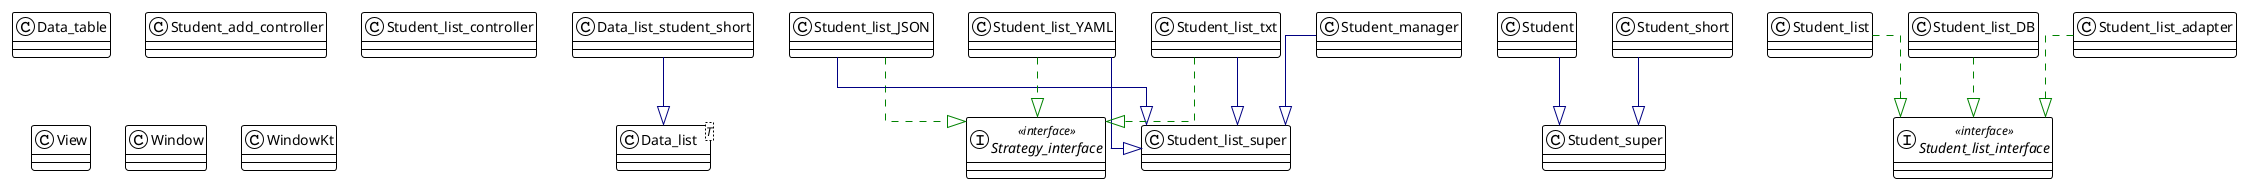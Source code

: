 @startuml

!theme plain
top to bottom direction
skinparam linetype ortho

class Data_list<T>
class Data_list_student_short
class Data_table
interface Strategy_interface << interface >>
class Student
class Student_add_controller
class Student_list
class Student_list_DB
class Student_list_JSON
class Student_list_YAML
class Student_list_adapter
class Student_list_controller
interface Student_list_interface << interface >>
class Student_list_super
class Student_list_txt
class Student_manager
class Student_short
class Student_super
class View
class Window
class WindowKt

Data_list_student_short  -[#000082,plain]-^  Data_list               
Student                  -[#000082,plain]-^  Student_super           
Student_list             -[#008200,dashed]-^  Student_list_interface  
Student_list_DB          -[#008200,dashed]-^  Student_list_interface  
Student_list_JSON        -[#008200,dashed]-^  Strategy_interface      
Student_list_JSON        -[#000082,plain]-^  Student_list_super      
Student_list_YAML        -[#008200,dashed]-^  Strategy_interface      
Student_list_YAML        -[#000082,plain]-^  Student_list_super      
Student_list_adapter     -[#008200,dashed]-^  Student_list_interface  
Student_list_txt         -[#008200,dashed]-^  Strategy_interface      
Student_list_txt         -[#000082,plain]-^  Student_list_super      
Student_manager          -[#000082,plain]-^  Student_list_super      
Student_short            -[#000082,plain]-^  Student_super           
@enduml
